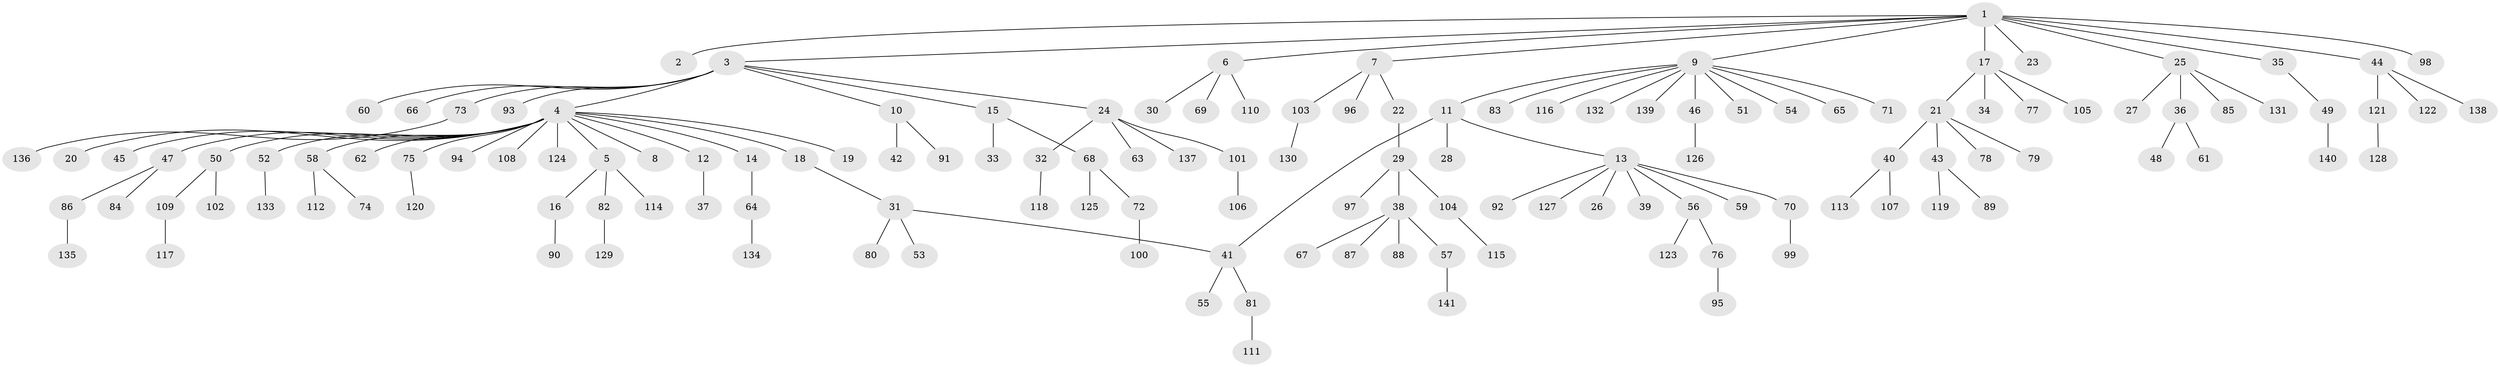 // coarse degree distribution, {1: 0.9642857142857143, 19: 0.017857142857142856, 37: 0.017857142857142856}
// Generated by graph-tools (version 1.1) at 2025/51/03/04/25 21:51:04]
// undirected, 141 vertices, 141 edges
graph export_dot {
graph [start="1"]
  node [color=gray90,style=filled];
  1;
  2;
  3;
  4;
  5;
  6;
  7;
  8;
  9;
  10;
  11;
  12;
  13;
  14;
  15;
  16;
  17;
  18;
  19;
  20;
  21;
  22;
  23;
  24;
  25;
  26;
  27;
  28;
  29;
  30;
  31;
  32;
  33;
  34;
  35;
  36;
  37;
  38;
  39;
  40;
  41;
  42;
  43;
  44;
  45;
  46;
  47;
  48;
  49;
  50;
  51;
  52;
  53;
  54;
  55;
  56;
  57;
  58;
  59;
  60;
  61;
  62;
  63;
  64;
  65;
  66;
  67;
  68;
  69;
  70;
  71;
  72;
  73;
  74;
  75;
  76;
  77;
  78;
  79;
  80;
  81;
  82;
  83;
  84;
  85;
  86;
  87;
  88;
  89;
  90;
  91;
  92;
  93;
  94;
  95;
  96;
  97;
  98;
  99;
  100;
  101;
  102;
  103;
  104;
  105;
  106;
  107;
  108;
  109;
  110;
  111;
  112;
  113;
  114;
  115;
  116;
  117;
  118;
  119;
  120;
  121;
  122;
  123;
  124;
  125;
  126;
  127;
  128;
  129;
  130;
  131;
  132;
  133;
  134;
  135;
  136;
  137;
  138;
  139;
  140;
  141;
  1 -- 2;
  1 -- 3;
  1 -- 6;
  1 -- 7;
  1 -- 9;
  1 -- 17;
  1 -- 23;
  1 -- 25;
  1 -- 35;
  1 -- 44;
  1 -- 98;
  3 -- 4;
  3 -- 10;
  3 -- 15;
  3 -- 24;
  3 -- 60;
  3 -- 66;
  3 -- 73;
  3 -- 93;
  4 -- 5;
  4 -- 8;
  4 -- 12;
  4 -- 14;
  4 -- 18;
  4 -- 19;
  4 -- 20;
  4 -- 45;
  4 -- 47;
  4 -- 50;
  4 -- 52;
  4 -- 58;
  4 -- 62;
  4 -- 75;
  4 -- 94;
  4 -- 108;
  4 -- 124;
  5 -- 16;
  5 -- 82;
  5 -- 114;
  6 -- 30;
  6 -- 69;
  6 -- 110;
  7 -- 22;
  7 -- 96;
  7 -- 103;
  9 -- 11;
  9 -- 46;
  9 -- 51;
  9 -- 54;
  9 -- 65;
  9 -- 71;
  9 -- 83;
  9 -- 116;
  9 -- 132;
  9 -- 139;
  10 -- 42;
  10 -- 91;
  11 -- 13;
  11 -- 28;
  11 -- 41;
  12 -- 37;
  13 -- 26;
  13 -- 39;
  13 -- 56;
  13 -- 59;
  13 -- 70;
  13 -- 92;
  13 -- 127;
  14 -- 64;
  15 -- 33;
  15 -- 68;
  16 -- 90;
  17 -- 21;
  17 -- 34;
  17 -- 77;
  17 -- 105;
  18 -- 31;
  21 -- 40;
  21 -- 43;
  21 -- 78;
  21 -- 79;
  22 -- 29;
  24 -- 32;
  24 -- 63;
  24 -- 101;
  24 -- 137;
  25 -- 27;
  25 -- 36;
  25 -- 85;
  25 -- 131;
  29 -- 38;
  29 -- 97;
  29 -- 104;
  31 -- 41;
  31 -- 53;
  31 -- 80;
  32 -- 118;
  35 -- 49;
  36 -- 48;
  36 -- 61;
  38 -- 57;
  38 -- 67;
  38 -- 87;
  38 -- 88;
  40 -- 107;
  40 -- 113;
  41 -- 55;
  41 -- 81;
  43 -- 89;
  43 -- 119;
  44 -- 121;
  44 -- 122;
  44 -- 138;
  46 -- 126;
  47 -- 84;
  47 -- 86;
  49 -- 140;
  50 -- 102;
  50 -- 109;
  52 -- 133;
  56 -- 76;
  56 -- 123;
  57 -- 141;
  58 -- 74;
  58 -- 112;
  64 -- 134;
  68 -- 72;
  68 -- 125;
  70 -- 99;
  72 -- 100;
  73 -- 136;
  75 -- 120;
  76 -- 95;
  81 -- 111;
  82 -- 129;
  86 -- 135;
  101 -- 106;
  103 -- 130;
  104 -- 115;
  109 -- 117;
  121 -- 128;
}
